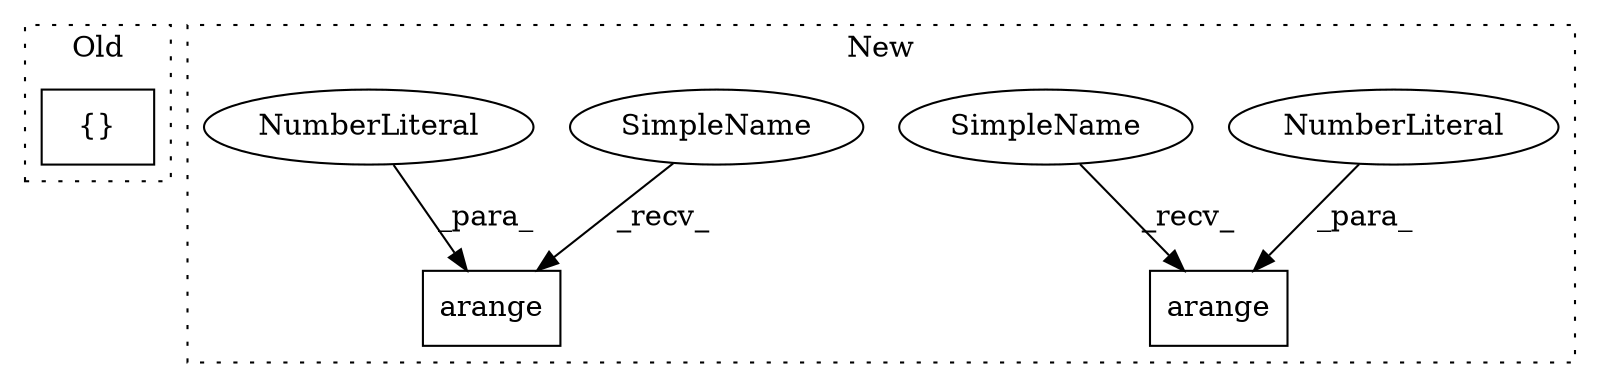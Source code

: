 digraph G {
subgraph cluster0 {
1 [label="{}" a="4" s="1933,1939" l="1,1" shape="box"];
label = "Old";
style="dotted";
}
subgraph cluster1 {
2 [label="arange" a="32" s="2415,2434" l="7,1" shape="box"];
3 [label="NumberLiteral" a="34" s="2422" l="1" shape="ellipse"];
4 [label="arange" a="32" s="1032,1053" l="7,1" shape="box"];
5 [label="NumberLiteral" a="34" s="1039" l="4" shape="ellipse"];
6 [label="SimpleName" a="42" s="2409" l="5" shape="ellipse"];
7 [label="SimpleName" a="42" s="1026" l="5" shape="ellipse"];
label = "New";
style="dotted";
}
3 -> 2 [label="_para_"];
5 -> 4 [label="_para_"];
6 -> 2 [label="_recv_"];
7 -> 4 [label="_recv_"];
}